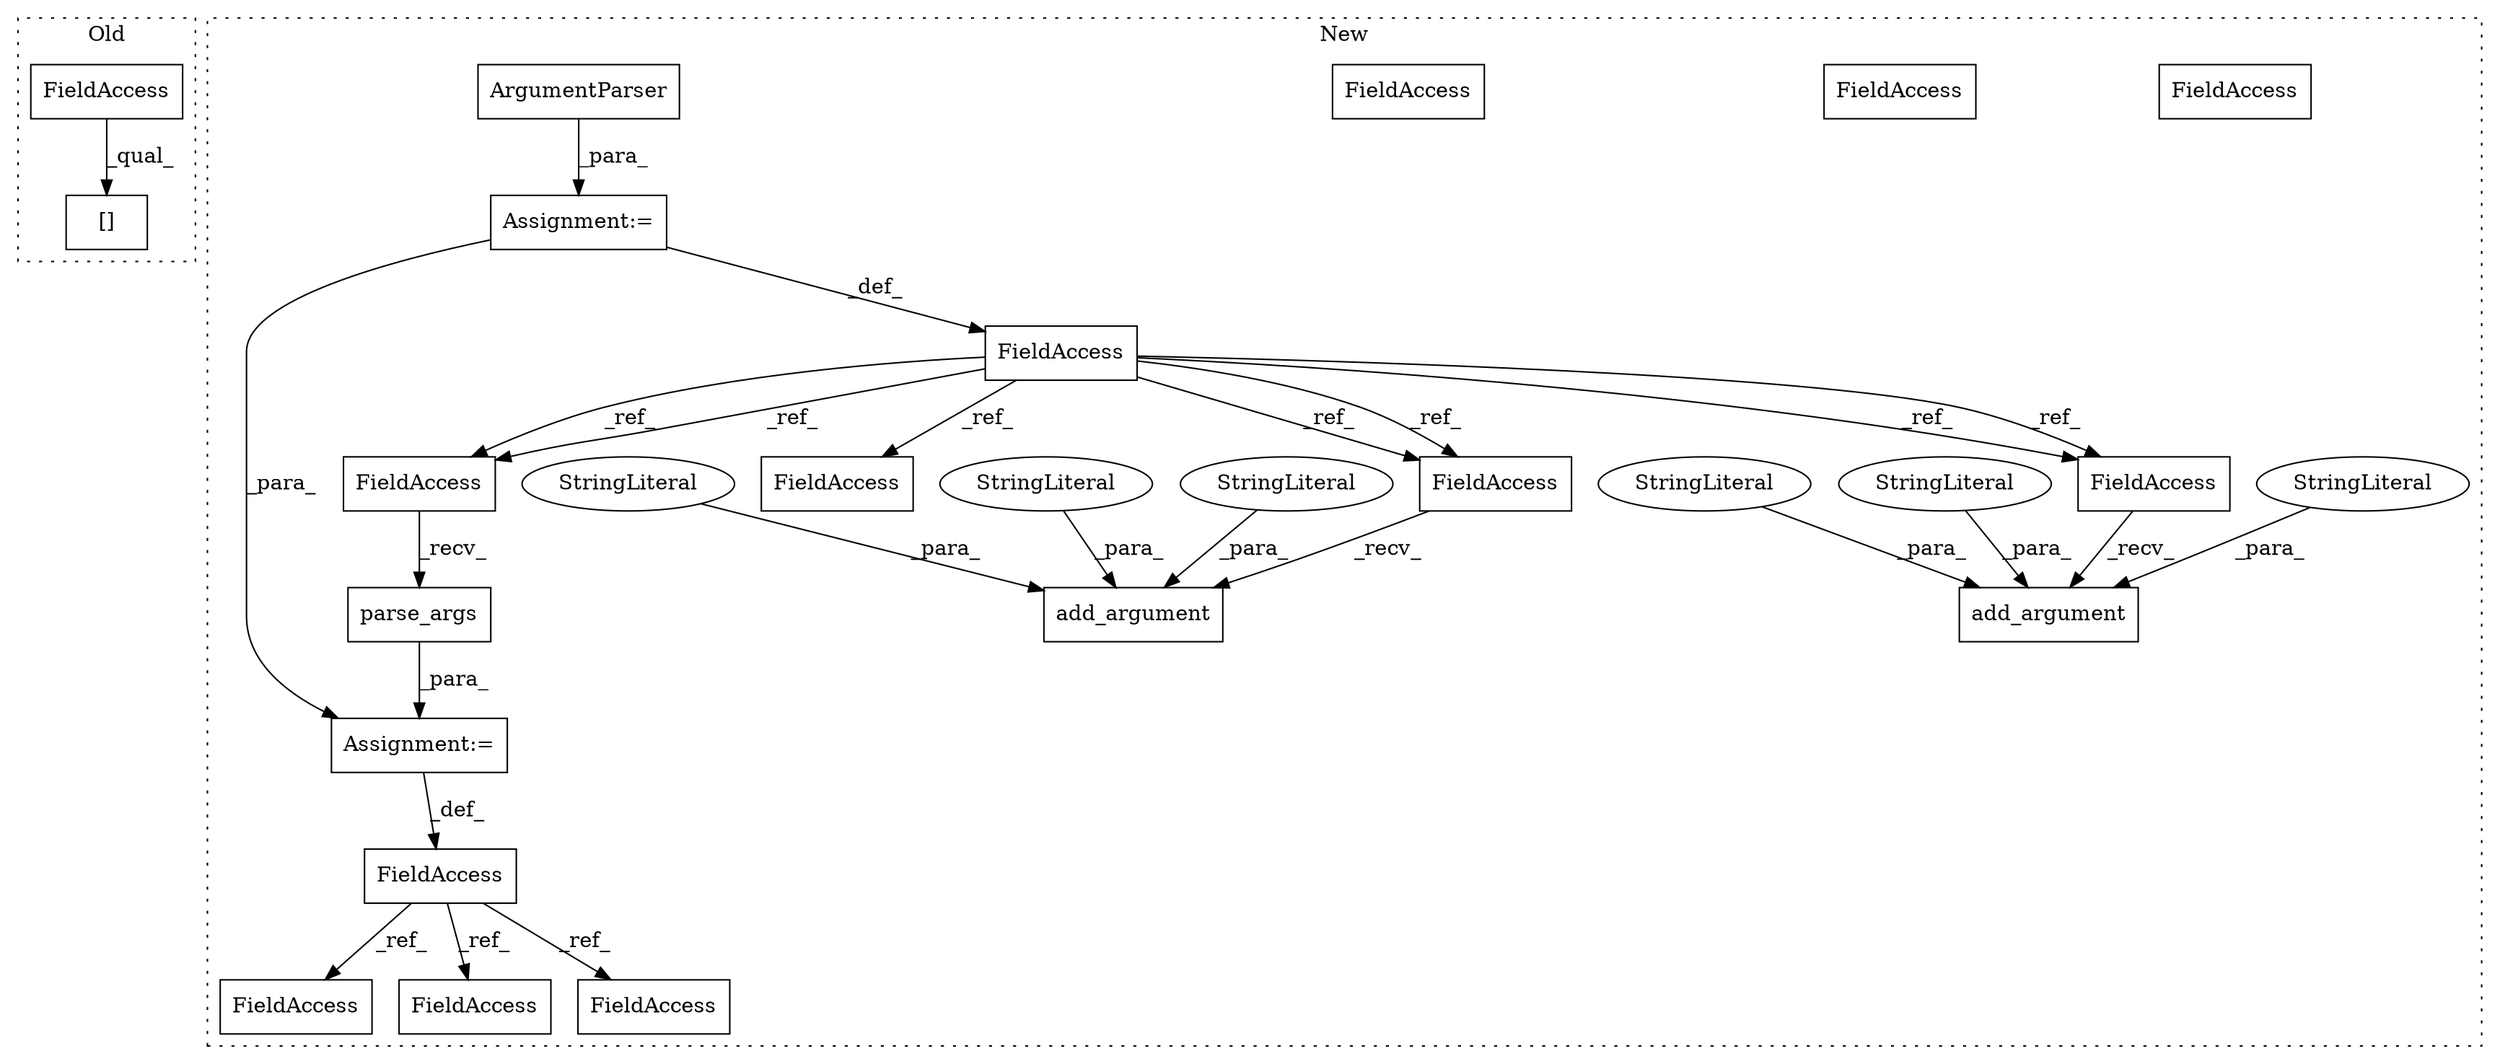 digraph G {
subgraph cluster0 {
1 [label="[]" a="2" s="3128,3138" l="9,1" shape="box"];
6 [label="FieldAccess" a="22" s="3128" l="8" shape="box"];
label = "Old";
style="dotted";
}
subgraph cluster1 {
2 [label="add_argument" a="32" s="4465,4521" l="13,1" shape="box"];
3 [label="StringLiteral" a="45" s="4478" l="12" shape="ellipse"];
4 [label="StringLiteral" a="45" s="4491" l="17" shape="ellipse"];
5 [label="StringLiteral" a="45" s="4509" l="12" shape="ellipse"];
7 [label="FieldAccess" a="22" s="4458" l="6" shape="box"];
8 [label="FieldAccess" a="22" s="4352" l="6" shape="box"];
9 [label="FieldAccess" a="22" s="4530" l="6" shape="box"];
10 [label="FieldAccess" a="22" s="4639" l="6" shape="box"];
11 [label="FieldAccess" a="22" s="4392" l="6" shape="box"];
12 [label="add_argument" a="32" s="4399,4449" l="13,1" shape="box"];
13 [label="StringLiteral" a="45" s="4422" l="14" shape="ellipse"];
14 [label="parse_args" a="32" s="4646" l="12" shape="box"];
15 [label="StringLiteral" a="45" s="4437" l="12" shape="ellipse"];
16 [label="FieldAccess" a="22" s="4634" l="4" shape="box"];
17 [label="Assignment:=" a="7" s="4638" l="1" shape="box"];
18 [label="StringLiteral" a="45" s="4412" l="9" shape="ellipse"];
19 [label="FieldAccess" a="22" s="4735" l="4" shape="box"];
20 [label="FieldAccess" a="22" s="4670" l="4" shape="box"];
21 [label="ArgumentParser" a="32" s="4368" l="16" shape="box"];
22 [label="Assignment:=" a="7" s="4358" l="1" shape="box"];
23 [label="FieldAccess" a="22" s="4797" l="4" shape="box"];
24 [label="FieldAccess" a="22" s="4392" l="6" shape="box"];
25 [label="FieldAccess" a="22" s="4458" l="6" shape="box"];
26 [label="FieldAccess" a="22" s="4639" l="6" shape="box"];
label = "New";
style="dotted";
}
3 -> 2 [label="_para_"];
4 -> 2 [label="_para_"];
5 -> 2 [label="_para_"];
6 -> 1 [label="_qual_"];
8 -> 25 [label="_ref_"];
8 -> 26 [label="_ref_"];
8 -> 24 [label="_ref_"];
8 -> 24 [label="_ref_"];
8 -> 9 [label="_ref_"];
8 -> 26 [label="_ref_"];
8 -> 25 [label="_ref_"];
13 -> 12 [label="_para_"];
14 -> 17 [label="_para_"];
15 -> 12 [label="_para_"];
16 -> 19 [label="_ref_"];
16 -> 23 [label="_ref_"];
16 -> 20 [label="_ref_"];
17 -> 16 [label="_def_"];
18 -> 12 [label="_para_"];
21 -> 22 [label="_para_"];
22 -> 17 [label="_para_"];
22 -> 8 [label="_def_"];
24 -> 12 [label="_recv_"];
25 -> 2 [label="_recv_"];
26 -> 14 [label="_recv_"];
}